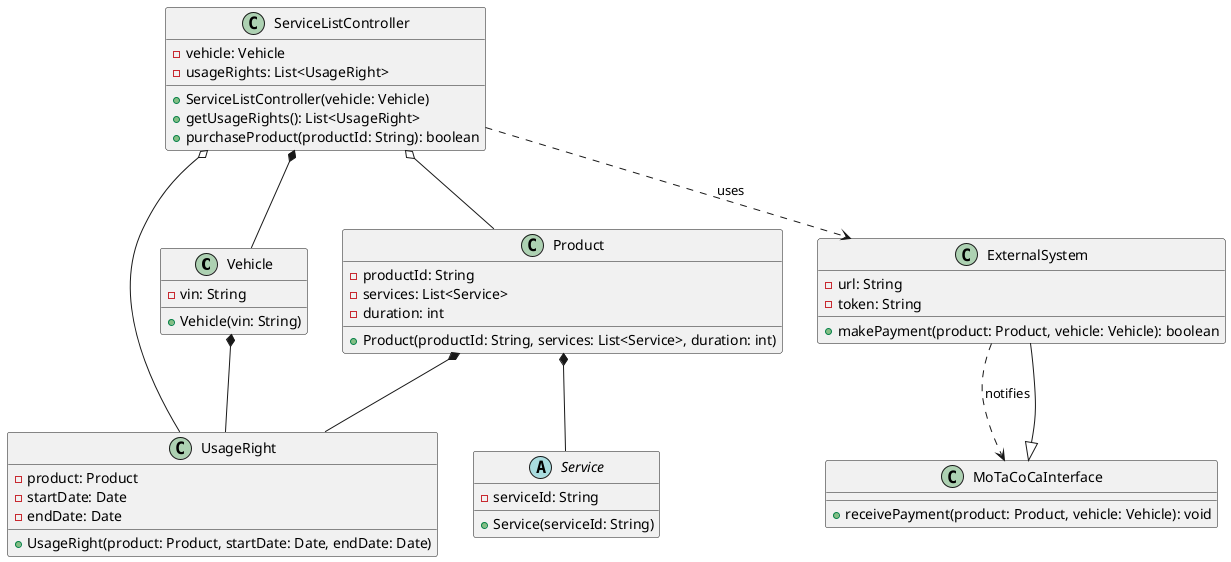@startuml
class Vehicle {
    - vin: String
    + Vehicle(vin: String)
}

class Product {
    - productId: String
    - services: List<Service>
    - duration: int
    + Product(productId: String, services: List<Service>, duration: int)
}

abstract class Service {
    - serviceId: String
    + Service(serviceId: String)
}

class UsageRight {
    - product: Product
    - startDate: Date
    - endDate: Date
    + UsageRight(product: Product, startDate: Date, endDate: Date)
}

class ExternalSystem {
    - url: String
    - token: String
    + makePayment(product: Product, vehicle: Vehicle): boolean
}

class MoTaCoCaInterface {
    + receivePayment(product: Product, vehicle: Vehicle): void
}

class ServiceListController {
    - vehicle: Vehicle
    - usageRights: List<UsageRight>
    + ServiceListController(vehicle: Vehicle)
    + getUsageRights(): List<UsageRight>
    + purchaseProduct(productId: String): boolean
}

Vehicle *-- UsageRight
Product *-- Service
Product *-- UsageRight
ExternalSystem ..> MoTaCoCaInterface : notifies
ServiceListController *-- Vehicle
ServiceListController o-- UsageRight
ServiceListController o-- Product
ServiceListController ..> ExternalSystem : uses
MoTaCoCaInterface <|-down- ExternalSystem

@enduml